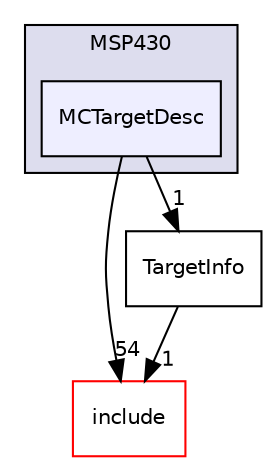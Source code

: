 digraph "lib/Target/MSP430/MCTargetDesc" {
  bgcolor=transparent;
  compound=true
  node [ fontsize="10", fontname="Helvetica"];
  edge [ labelfontsize="10", labelfontname="Helvetica"];
  subgraph clusterdir_1fbfc9619b7fcb26c3e383a9737c5864 {
    graph [ bgcolor="#ddddee", pencolor="black", label="MSP430" fontname="Helvetica", fontsize="10", URL="dir_1fbfc9619b7fcb26c3e383a9737c5864.html"]
  dir_1523478d02a1099e8f26063b1a70b36e [shape=box, label="MCTargetDesc", style="filled", fillcolor="#eeeeff", pencolor="black", URL="dir_1523478d02a1099e8f26063b1a70b36e.html"];
  }
  dir_d44c64559bbebec7f509842c48db8b23 [shape=box label="include" color="red" URL="dir_d44c64559bbebec7f509842c48db8b23.html"];
  dir_4247d1ea9743fbac91674b411882f57a [shape=box label="TargetInfo" URL="dir_4247d1ea9743fbac91674b411882f57a.html"];
  dir_1523478d02a1099e8f26063b1a70b36e->dir_d44c64559bbebec7f509842c48db8b23 [headlabel="54", labeldistance=1.5 headhref="dir_000166_000001.html"];
  dir_1523478d02a1099e8f26063b1a70b36e->dir_4247d1ea9743fbac91674b411882f57a [headlabel="1", labeldistance=1.5 headhref="dir_000166_000167.html"];
  dir_4247d1ea9743fbac91674b411882f57a->dir_d44c64559bbebec7f509842c48db8b23 [headlabel="1", labeldistance=1.5 headhref="dir_000167_000001.html"];
}
